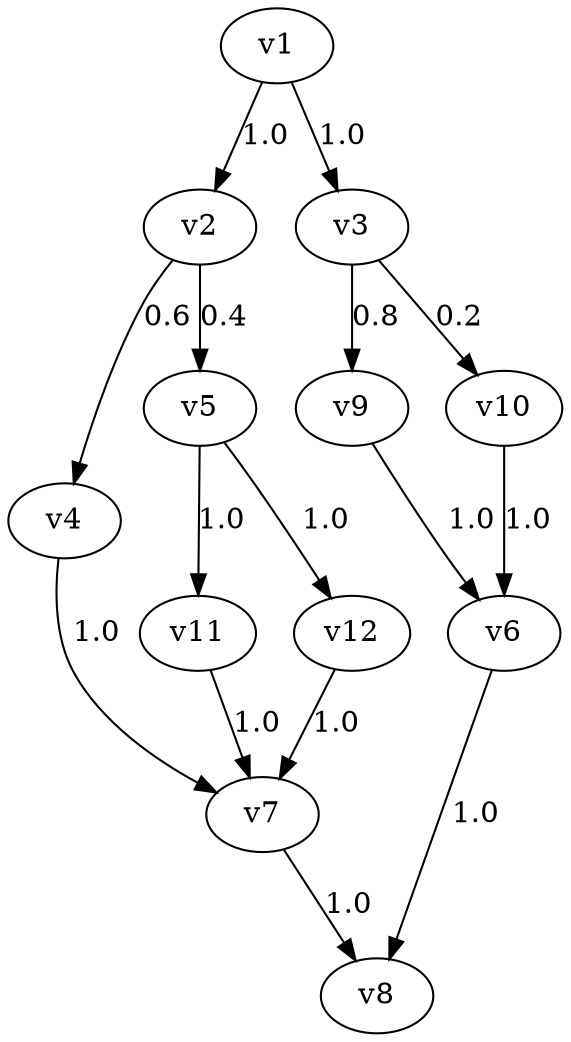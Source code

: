 digraph APP12 {
v1 [label="v1"];
v2 [label="v2"];
v3 [label="v3"];
v4 [label="v4"];
v5 [label="v5"];
v6 [label="v6"];
v7 [label="v7"];
v8 [label="v8"];
v9 [label="v9"];
v10 [label="v10"];
v11 [label="v11"];
v12 [label="v12"];
v1 -> v2 [label=1.0];
v1 -> v3 [label=1.0];
v2 -> v4 [label=0.6];
v2 -> v5 [label=0.4];
v4 -> v7 [label=1.0];
v5 -> v12 [label=1.0];
v5 -> v11 [label=1.0];
v12 -> v7 [label=1.0];
v11 -> v7 [label=1.0];
v3 -> v10 [label=0.2];
v3 -> v9 [label=0.8];
v10 -> v6 [label=1.0];
v9 -> v6 [label=1.0];
v6 -> v8 [label=1.0];
v7 -> v8 [label=1.0];
}